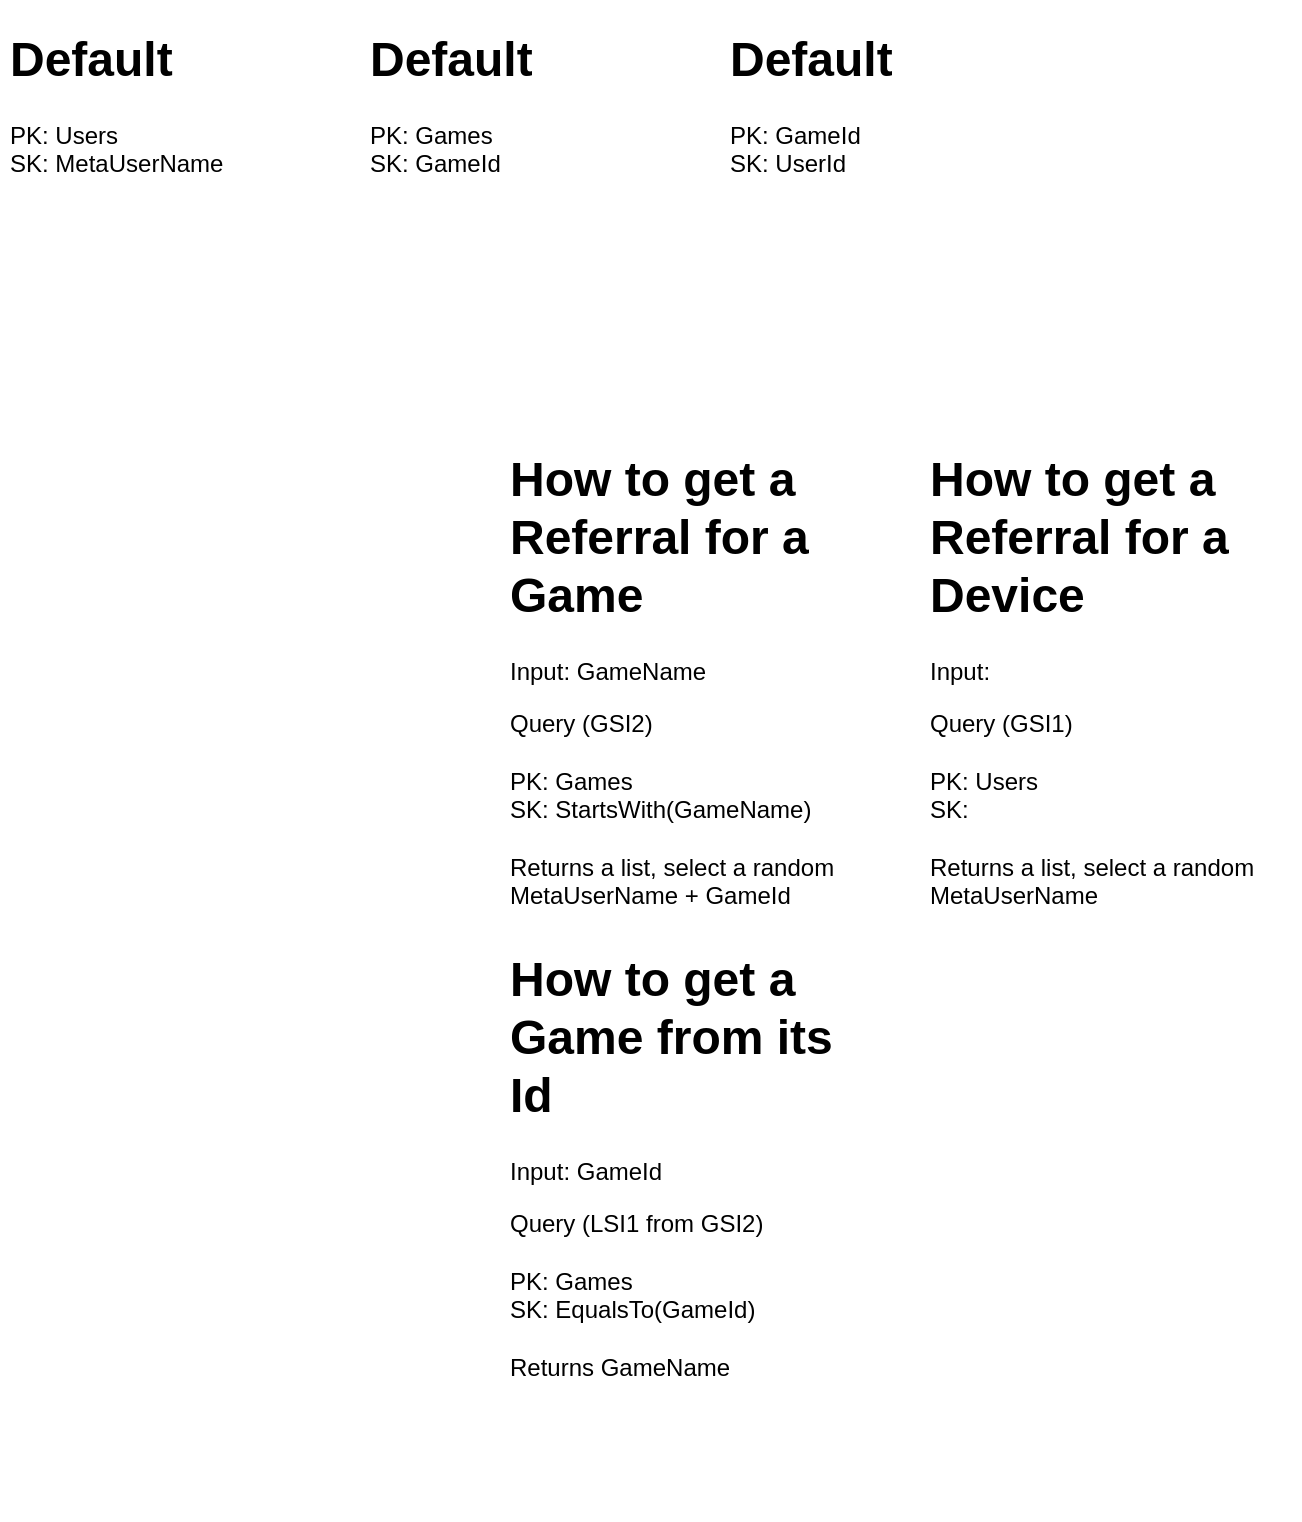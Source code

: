 <mxfile version="23.0.2" type="device">
  <diagram id="C5RBs43oDa-KdzZeNtuy" name="Page-1">
    <mxGraphModel dx="850" dy="814" grid="1" gridSize="10" guides="1" tooltips="1" connect="1" arrows="1" fold="1" page="1" pageScale="1" pageWidth="827" pageHeight="1169" math="0" shadow="0">
      <root>
        <mxCell id="WIyWlLk6GJQsqaUBKTNV-0" />
        <mxCell id="WIyWlLk6GJQsqaUBKTNV-1" parent="WIyWlLk6GJQsqaUBKTNV-0" />
        <mxCell id="rkIwhC8510pZdrh16rV0-24" value="&lt;h1&gt;Default&lt;/h1&gt;&lt;p&gt;PK: Users&lt;br&gt;SK: MetaUserName&lt;/p&gt;" style="text;html=1;spacing=5;spacingTop=-20;whiteSpace=wrap;overflow=hidden;rounded=0;" parent="WIyWlLk6GJQsqaUBKTNV-1" vertex="1">
          <mxGeometry x="30" y="40" width="190" height="120" as="geometry" />
        </mxCell>
        <mxCell id="rkIwhC8510pZdrh16rV0-26" value="&lt;h1&gt;How to get a Referral for a Game&lt;/h1&gt;&lt;p&gt;Input: GameName&lt;br&gt;&lt;/p&gt;&lt;p&gt;Query (GSI2)&lt;br&gt;&lt;br&gt;PK: Games&lt;br&gt;SK: StartsWith(GameName)&lt;br&gt;&lt;br&gt;Returns a list, select a random MetaUserName + GameId&lt;/p&gt;" style="text;html=1;spacing=5;spacingTop=-20;whiteSpace=wrap;overflow=hidden;rounded=0;" parent="WIyWlLk6GJQsqaUBKTNV-1" vertex="1">
          <mxGeometry x="280" y="250" width="190" height="290" as="geometry" />
        </mxCell>
        <mxCell id="rkIwhC8510pZdrh16rV0-27" value="&lt;h1&gt;How to get a Referral for a Device&lt;/h1&gt;&lt;p&gt;Input:&amp;nbsp;&lt;br&gt;&lt;/p&gt;&lt;p&gt;Query (GSI1)&lt;br&gt;&lt;br&gt;PK: Users&lt;br&gt;SK:&amp;nbsp;&lt;br&gt;&lt;br&gt;Returns a list, select a random MetaUserName&lt;/p&gt;" style="text;html=1;spacing=5;spacingTop=-20;whiteSpace=wrap;overflow=hidden;rounded=0;" parent="WIyWlLk6GJQsqaUBKTNV-1" vertex="1">
          <mxGeometry x="490" y="250" width="190" height="290" as="geometry" />
        </mxCell>
        <mxCell id="rkIwhC8510pZdrh16rV0-28" value="&lt;h1&gt;How to get a Game from its Id&lt;/h1&gt;&lt;p&gt;Input: GameId&lt;br&gt;&lt;/p&gt;&lt;p&gt;Query (LSI1 from GSI2)&lt;br&gt;&lt;br&gt;PK: Games&lt;br&gt;SK: EqualsTo(GameId)&lt;br&gt;&lt;br&gt;Returns GameName&lt;/p&gt;" style="text;html=1;spacing=5;spacingTop=-20;whiteSpace=wrap;overflow=hidden;rounded=0;" parent="WIyWlLk6GJQsqaUBKTNV-1" vertex="1">
          <mxGeometry x="280" y="500" width="190" height="290" as="geometry" />
        </mxCell>
        <mxCell id="qn3O21XmUuho8qHp0C2B-1" value="&lt;h1&gt;Default&lt;/h1&gt;&lt;p&gt;PK: Games&lt;br&gt;SK: GameId&lt;/p&gt;" style="text;html=1;spacing=5;spacingTop=-20;whiteSpace=wrap;overflow=hidden;rounded=0;" vertex="1" parent="WIyWlLk6GJQsqaUBKTNV-1">
          <mxGeometry x="210" y="40" width="190" height="120" as="geometry" />
        </mxCell>
        <mxCell id="qn3O21XmUuho8qHp0C2B-2" value="&lt;h1&gt;Default&lt;/h1&gt;&lt;p&gt;PK: GameId&lt;br&gt;SK: UserId&lt;/p&gt;" style="text;html=1;spacing=5;spacingTop=-20;whiteSpace=wrap;overflow=hidden;rounded=0;" vertex="1" parent="WIyWlLk6GJQsqaUBKTNV-1">
          <mxGeometry x="390" y="40" width="190" height="120" as="geometry" />
        </mxCell>
      </root>
    </mxGraphModel>
  </diagram>
</mxfile>

